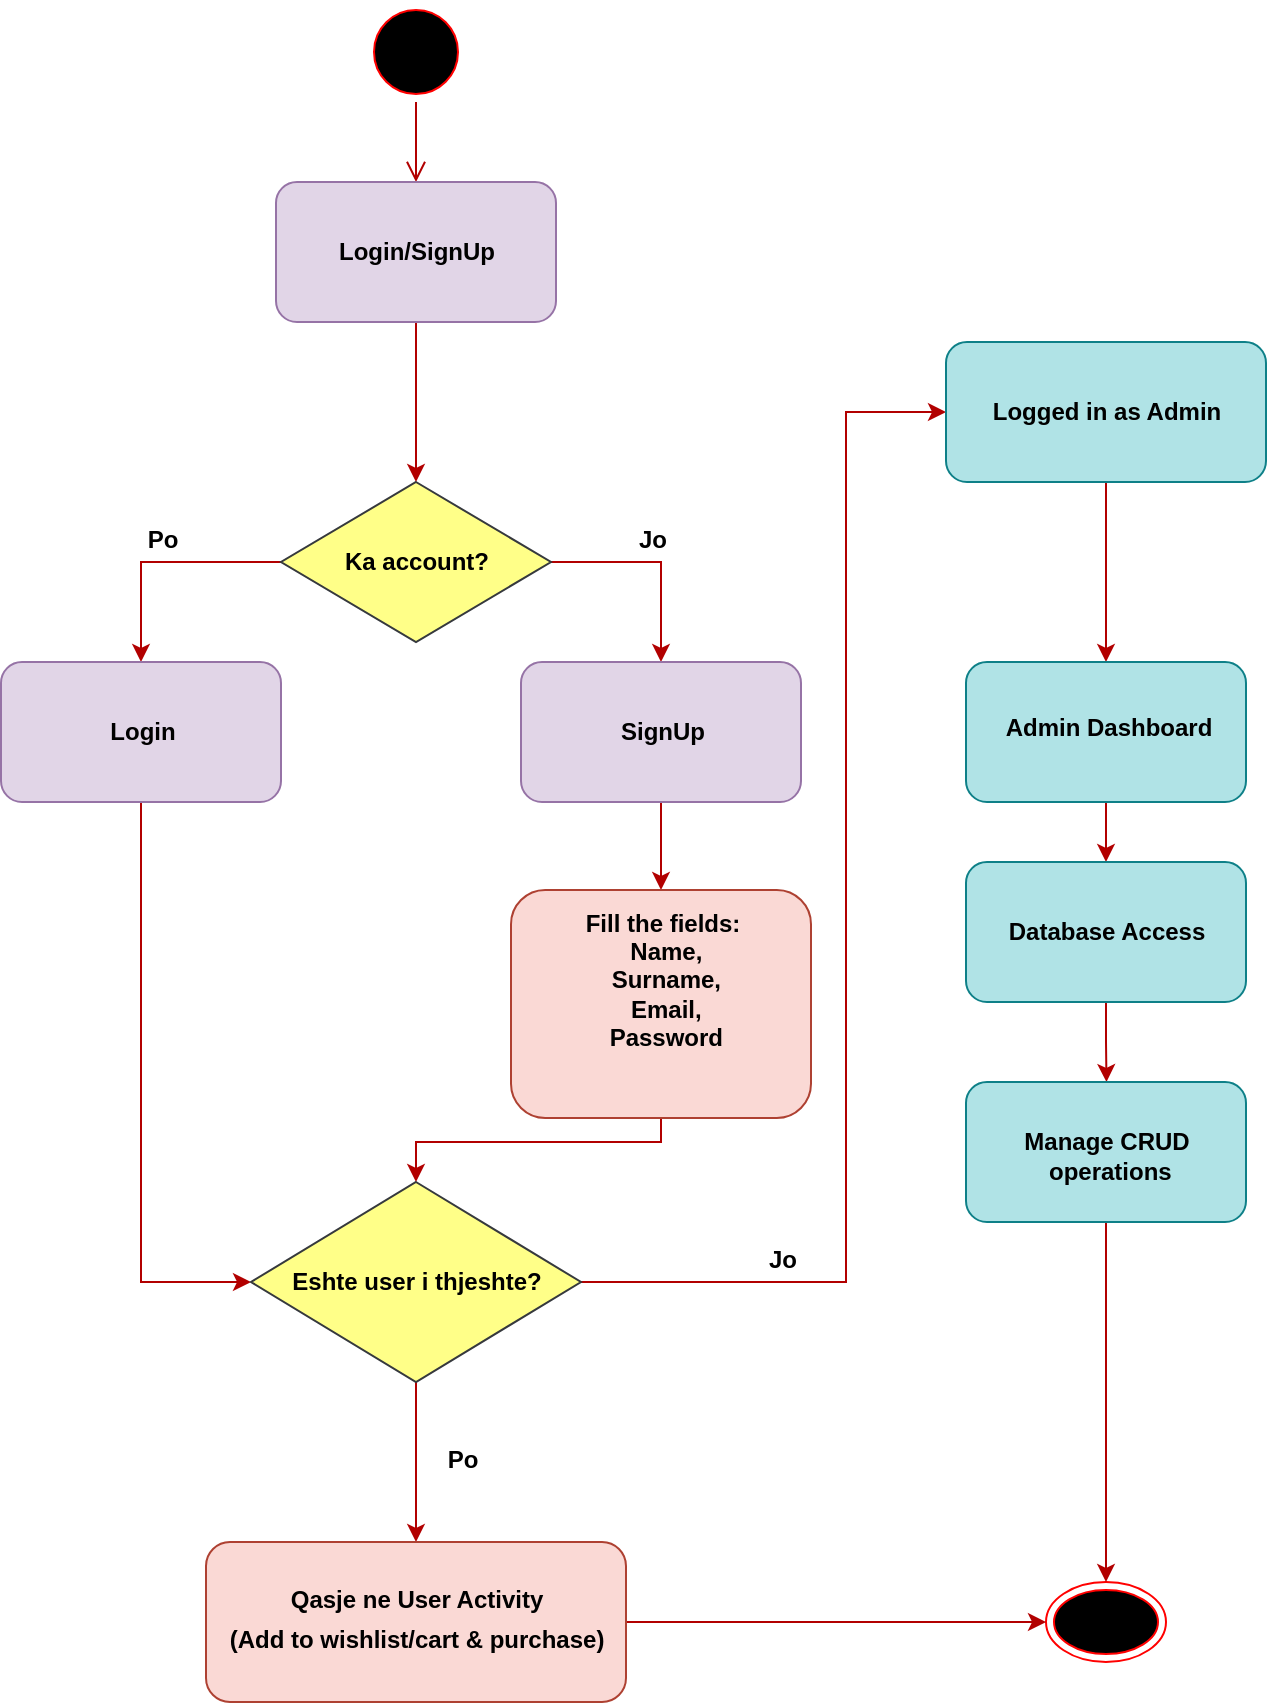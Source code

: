<mxfile version="24.7.17">
  <diagram name="Page-1" id="j91CjiwX6AZgBLDaCELM">
    <mxGraphModel dx="1313" dy="776" grid="1" gridSize="10" guides="1" tooltips="1" connect="1" arrows="1" fold="1" page="1" pageScale="1" pageWidth="850" pageHeight="1100" math="0" shadow="0">
      <root>
        <mxCell id="0" />
        <mxCell id="1" parent="0" />
        <mxCell id="IggGDm9WP8OJJrZoUe5n-1" value="" style="ellipse;html=1;shape=startState;fillColor=#000000;strokeColor=#ff0000;" vertex="1" parent="1">
          <mxGeometry x="320" y="30" width="50" height="50" as="geometry" />
        </mxCell>
        <mxCell id="IggGDm9WP8OJJrZoUe5n-2" value="" style="edgeStyle=orthogonalEdgeStyle;html=1;verticalAlign=bottom;endArrow=open;endSize=8;strokeColor=#B20000;rounded=0;fillColor=#e51400;" edge="1" source="IggGDm9WP8OJJrZoUe5n-1" parent="1">
          <mxGeometry relative="1" as="geometry">
            <mxPoint x="345" y="120" as="targetPoint" />
          </mxGeometry>
        </mxCell>
        <mxCell id="IggGDm9WP8OJJrZoUe5n-3" value="" style="ellipse;html=1;shape=endState;fillColor=#000000;strokeColor=#ff0000;" vertex="1" parent="1">
          <mxGeometry x="660" y="820" width="60" height="40" as="geometry" />
        </mxCell>
        <mxCell id="IggGDm9WP8OJJrZoUe5n-7" style="edgeStyle=orthogonalEdgeStyle;rounded=0;orthogonalLoop=1;jettySize=auto;html=1;exitX=0.5;exitY=1;exitDx=0;exitDy=0;entryX=0.5;entryY=0;entryDx=0;entryDy=0;fillColor=#e51400;strokeColor=#B20000;" edge="1" parent="1" source="IggGDm9WP8OJJrZoUe5n-4" target="IggGDm9WP8OJJrZoUe5n-6">
          <mxGeometry relative="1" as="geometry" />
        </mxCell>
        <mxCell id="IggGDm9WP8OJJrZoUe5n-4" value="" style="rounded=1;whiteSpace=wrap;html=1;fillColor=#e1d5e7;strokeColor=#9673a6;" vertex="1" parent="1">
          <mxGeometry x="275" y="120" width="140" height="70" as="geometry" />
        </mxCell>
        <mxCell id="IggGDm9WP8OJJrZoUe5n-5" value="Login/SignUp" style="text;align=center;fontStyle=1;verticalAlign=middle;spacingLeft=3;spacingRight=3;strokeColor=none;rotatable=0;points=[[0,0.5],[1,0.5]];portConstraint=eastwest;html=1;" vertex="1" parent="1">
          <mxGeometry x="297.5" y="136" width="95" height="38" as="geometry" />
        </mxCell>
        <mxCell id="IggGDm9WP8OJJrZoUe5n-11" style="edgeStyle=orthogonalEdgeStyle;rounded=0;orthogonalLoop=1;jettySize=auto;html=1;exitX=0;exitY=0.5;exitDx=0;exitDy=0;entryX=0.5;entryY=0;entryDx=0;entryDy=0;fillColor=#e51400;strokeColor=#B20000;" edge="1" parent="1" source="IggGDm9WP8OJJrZoUe5n-6" target="IggGDm9WP8OJJrZoUe5n-10">
          <mxGeometry relative="1" as="geometry" />
        </mxCell>
        <mxCell id="IggGDm9WP8OJJrZoUe5n-12" style="edgeStyle=orthogonalEdgeStyle;rounded=0;orthogonalLoop=1;jettySize=auto;html=1;exitX=1;exitY=0.5;exitDx=0;exitDy=0;entryX=0.5;entryY=0;entryDx=0;entryDy=0;fillColor=#e51400;strokeColor=#B20000;" edge="1" parent="1" source="IggGDm9WP8OJJrZoUe5n-6" target="IggGDm9WP8OJJrZoUe5n-9">
          <mxGeometry relative="1" as="geometry" />
        </mxCell>
        <mxCell id="IggGDm9WP8OJJrZoUe5n-6" value="" style="rhombus;whiteSpace=wrap;html=1;fillColor=#ffff88;strokeColor=#36393d;" vertex="1" parent="1">
          <mxGeometry x="277.5" y="270" width="135" height="80" as="geometry" />
        </mxCell>
        <mxCell id="IggGDm9WP8OJJrZoUe5n-8" value="Ka account?" style="text;align=center;fontStyle=1;verticalAlign=middle;spacingLeft=3;spacingRight=3;strokeColor=none;rotatable=0;points=[[0,0.5],[1,0.5]];portConstraint=eastwest;html=1;" vertex="1" parent="1">
          <mxGeometry x="297.5" y="291" width="95" height="38" as="geometry" />
        </mxCell>
        <mxCell id="IggGDm9WP8OJJrZoUe5n-15" style="edgeStyle=orthogonalEdgeStyle;rounded=0;orthogonalLoop=1;jettySize=auto;html=1;exitX=0.5;exitY=1;exitDx=0;exitDy=0;fillColor=#e51400;strokeColor=#B20000;" edge="1" parent="1" source="IggGDm9WP8OJJrZoUe5n-9" target="IggGDm9WP8OJJrZoUe5n-16">
          <mxGeometry relative="1" as="geometry">
            <mxPoint x="467.5" y="520" as="targetPoint" />
          </mxGeometry>
        </mxCell>
        <mxCell id="IggGDm9WP8OJJrZoUe5n-9" value="" style="rounded=1;whiteSpace=wrap;html=1;fillColor=#e1d5e7;strokeColor=#9673a6;" vertex="1" parent="1">
          <mxGeometry x="397.5" y="360" width="140" height="70" as="geometry" />
        </mxCell>
        <mxCell id="IggGDm9WP8OJJrZoUe5n-20" style="edgeStyle=orthogonalEdgeStyle;rounded=0;orthogonalLoop=1;jettySize=auto;html=1;exitX=0.5;exitY=1;exitDx=0;exitDy=0;entryX=0;entryY=0.5;entryDx=0;entryDy=0;fillColor=#e51400;strokeColor=#B20000;" edge="1" parent="1" source="IggGDm9WP8OJJrZoUe5n-10" target="IggGDm9WP8OJJrZoUe5n-19">
          <mxGeometry relative="1" as="geometry" />
        </mxCell>
        <mxCell id="IggGDm9WP8OJJrZoUe5n-10" value="" style="rounded=1;whiteSpace=wrap;html=1;fillColor=#e1d5e7;strokeColor=#9673a6;" vertex="1" parent="1">
          <mxGeometry x="137.5" y="360" width="140" height="70" as="geometry" />
        </mxCell>
        <mxCell id="IggGDm9WP8OJJrZoUe5n-13" value="SignUp" style="text;align=center;fontStyle=1;verticalAlign=middle;spacingLeft=3;spacingRight=3;strokeColor=none;rotatable=0;points=[[0,0.5],[1,0.5]];portConstraint=eastwest;html=1;" vertex="1" parent="1">
          <mxGeometry x="420" y="376" width="95" height="38" as="geometry" />
        </mxCell>
        <mxCell id="IggGDm9WP8OJJrZoUe5n-14" value="Login" style="text;align=center;fontStyle=1;verticalAlign=middle;spacingLeft=3;spacingRight=3;strokeColor=none;rotatable=0;points=[[0,0.5],[1,0.5]];portConstraint=eastwest;html=1;" vertex="1" parent="1">
          <mxGeometry x="160" y="376" width="95" height="38" as="geometry" />
        </mxCell>
        <mxCell id="IggGDm9WP8OJJrZoUe5n-21" style="edgeStyle=orthogonalEdgeStyle;rounded=0;orthogonalLoop=1;jettySize=auto;html=1;exitX=0.5;exitY=1;exitDx=0;exitDy=0;entryX=0.5;entryY=0;entryDx=0;entryDy=0;fillColor=#e51400;strokeColor=#B20000;" edge="1" parent="1" source="IggGDm9WP8OJJrZoUe5n-16" target="IggGDm9WP8OJJrZoUe5n-19">
          <mxGeometry relative="1" as="geometry">
            <Array as="points">
              <mxPoint x="468" y="600" />
              <mxPoint x="345" y="600" />
            </Array>
          </mxGeometry>
        </mxCell>
        <mxCell id="IggGDm9WP8OJJrZoUe5n-16" value="" style="rounded=1;whiteSpace=wrap;html=1;fillColor=#fad9d5;strokeColor=#ae4132;" vertex="1" parent="1">
          <mxGeometry x="392.5" y="474" width="150" height="114" as="geometry" />
        </mxCell>
        <mxCell id="IggGDm9WP8OJJrZoUe5n-17" value="Fill the fields:&lt;div&gt;&amp;nbsp;Name,&lt;div&gt;&amp;nbsp;Surname,&lt;div&gt;&amp;nbsp;Email,&lt;/div&gt;&lt;div&gt;&amp;nbsp;Password&lt;/div&gt;&lt;/div&gt;&lt;/div&gt;" style="text;align=center;fontStyle=1;verticalAlign=middle;spacingLeft=3;spacingRight=3;strokeColor=none;rotatable=0;points=[[0,0.5],[1,0.5]];portConstraint=eastwest;html=1;" vertex="1" parent="1">
          <mxGeometry x="420" y="500" width="95" height="38" as="geometry" />
        </mxCell>
        <mxCell id="IggGDm9WP8OJJrZoUe5n-25" style="edgeStyle=orthogonalEdgeStyle;rounded=0;orthogonalLoop=1;jettySize=auto;html=1;exitX=0.5;exitY=1;exitDx=0;exitDy=0;entryX=0.5;entryY=0;entryDx=0;entryDy=0;fillColor=#e51400;strokeColor=#B20000;" edge="1" parent="1" source="IggGDm9WP8OJJrZoUe5n-19" target="IggGDm9WP8OJJrZoUe5n-29">
          <mxGeometry relative="1" as="geometry">
            <mxPoint x="345" y="790" as="targetPoint" />
          </mxGeometry>
        </mxCell>
        <mxCell id="IggGDm9WP8OJJrZoUe5n-26" style="edgeStyle=orthogonalEdgeStyle;rounded=0;orthogonalLoop=1;jettySize=auto;html=1;exitX=1;exitY=0.5;exitDx=0;exitDy=0;entryX=0;entryY=0.5;entryDx=0;entryDy=0;fillColor=#e51400;strokeColor=#B20000;" edge="1" parent="1" source="IggGDm9WP8OJJrZoUe5n-19" target="IggGDm9WP8OJJrZoUe5n-36">
          <mxGeometry relative="1" as="geometry">
            <mxPoint x="520" y="670" as="targetPoint" />
            <Array as="points">
              <mxPoint x="560" y="670" />
              <mxPoint x="560" y="235" />
            </Array>
          </mxGeometry>
        </mxCell>
        <mxCell id="IggGDm9WP8OJJrZoUe5n-19" value="" style="rhombus;whiteSpace=wrap;html=1;fillColor=#ffff88;strokeColor=#36393d;" vertex="1" parent="1">
          <mxGeometry x="262.5" y="620" width="165" height="100" as="geometry" />
        </mxCell>
        <mxCell id="IggGDm9WP8OJJrZoUe5n-22" value="Eshte user i thjeshte?" style="text;align=center;fontStyle=1;verticalAlign=middle;spacingLeft=3;spacingRight=3;strokeColor=none;rotatable=0;points=[[0,0.5],[1,0.5]];portConstraint=eastwest;html=1;" vertex="1" parent="1">
          <mxGeometry x="297.5" y="651" width="95" height="38" as="geometry" />
        </mxCell>
        <mxCell id="IggGDm9WP8OJJrZoUe5n-23" value="Jo" style="text;align=center;fontStyle=1;verticalAlign=middle;spacingLeft=3;spacingRight=3;strokeColor=none;rotatable=0;points=[[0,0.5],[1,0.5]];portConstraint=eastwest;html=1;" vertex="1" parent="1">
          <mxGeometry x="415" y="280" width="95" height="38" as="geometry" />
        </mxCell>
        <mxCell id="IggGDm9WP8OJJrZoUe5n-24" value="Po" style="text;align=center;fontStyle=1;verticalAlign=middle;spacingLeft=3;spacingRight=3;strokeColor=none;rotatable=0;points=[[0,0.5],[1,0.5]];portConstraint=eastwest;html=1;" vertex="1" parent="1">
          <mxGeometry x="170" y="280" width="95" height="38" as="geometry" />
        </mxCell>
        <mxCell id="IggGDm9WP8OJJrZoUe5n-27" value="Po" style="text;align=center;fontStyle=1;verticalAlign=middle;spacingLeft=3;spacingRight=3;strokeColor=none;rotatable=0;points=[[0,0.5],[1,0.5]];portConstraint=eastwest;html=1;" vertex="1" parent="1">
          <mxGeometry x="320" y="740" width="95" height="38" as="geometry" />
        </mxCell>
        <mxCell id="IggGDm9WP8OJJrZoUe5n-28" value="Jo" style="text;align=center;fontStyle=1;verticalAlign=middle;spacingLeft=3;spacingRight=3;strokeColor=none;rotatable=0;points=[[0,0.5],[1,0.5]];portConstraint=eastwest;html=1;" vertex="1" parent="1">
          <mxGeometry x="480" y="640" width="95" height="38" as="geometry" />
        </mxCell>
        <mxCell id="IggGDm9WP8OJJrZoUe5n-32" style="edgeStyle=orthogonalEdgeStyle;rounded=0;orthogonalLoop=1;jettySize=auto;html=1;exitX=1;exitY=0.5;exitDx=0;exitDy=0;entryX=0;entryY=0.5;entryDx=0;entryDy=0;fillColor=#e51400;strokeColor=#B20000;" edge="1" parent="1" source="IggGDm9WP8OJJrZoUe5n-29" target="IggGDm9WP8OJJrZoUe5n-3">
          <mxGeometry relative="1" as="geometry" />
        </mxCell>
        <mxCell id="IggGDm9WP8OJJrZoUe5n-29" value="" style="rounded=1;whiteSpace=wrap;html=1;fillColor=#fad9d5;strokeColor=#ae4132;" vertex="1" parent="1">
          <mxGeometry x="240" y="800" width="210" height="80" as="geometry" />
        </mxCell>
        <mxCell id="IggGDm9WP8OJJrZoUe5n-30" value="Qasje ne User Activity" style="text;align=center;fontStyle=1;verticalAlign=middle;spacingLeft=3;spacingRight=3;strokeColor=none;rotatable=0;points=[[0,0.5],[1,0.5]];portConstraint=eastwest;html=1;" vertex="1" parent="1">
          <mxGeometry x="297.5" y="810" width="95" height="38" as="geometry" />
        </mxCell>
        <mxCell id="IggGDm9WP8OJJrZoUe5n-34" value="(Add to wishlist/cart &amp;amp; purchase)" style="text;align=center;fontStyle=1;verticalAlign=middle;spacingLeft=3;spacingRight=3;strokeColor=none;rotatable=0;points=[[0,0.5],[1,0.5]];portConstraint=eastwest;html=1;" vertex="1" parent="1">
          <mxGeometry x="297.5" y="830" width="95" height="38" as="geometry" />
        </mxCell>
        <mxCell id="IggGDm9WP8OJJrZoUe5n-35" style="edgeStyle=orthogonalEdgeStyle;rounded=0;orthogonalLoop=1;jettySize=auto;html=1;exitX=1;exitY=0.5;exitDx=0;exitDy=0;" edge="1" parent="1" source="IggGDm9WP8OJJrZoUe5n-34" target="IggGDm9WP8OJJrZoUe5n-34">
          <mxGeometry relative="1" as="geometry" />
        </mxCell>
        <mxCell id="IggGDm9WP8OJJrZoUe5n-39" style="edgeStyle=orthogonalEdgeStyle;rounded=0;orthogonalLoop=1;jettySize=auto;html=1;exitX=0.5;exitY=1;exitDx=0;exitDy=0;entryX=0.5;entryY=0;entryDx=0;entryDy=0;fillColor=#e51400;strokeColor=#B20000;" edge="1" parent="1" source="IggGDm9WP8OJJrZoUe5n-36" target="IggGDm9WP8OJJrZoUe5n-38">
          <mxGeometry relative="1" as="geometry">
            <Array as="points">
              <mxPoint x="690" y="350" />
              <mxPoint x="690" y="350" />
            </Array>
          </mxGeometry>
        </mxCell>
        <mxCell id="IggGDm9WP8OJJrZoUe5n-36" value="" style="rounded=1;whiteSpace=wrap;html=1;fillColor=#b0e3e6;strokeColor=#0e8088;" vertex="1" parent="1">
          <mxGeometry x="610" y="200" width="160" height="70" as="geometry" />
        </mxCell>
        <mxCell id="IggGDm9WP8OJJrZoUe5n-37" value="Logged in as Admin" style="text;align=center;fontStyle=1;verticalAlign=middle;spacingLeft=3;spacingRight=3;strokeColor=none;rotatable=0;points=[[0,0.5],[1,0.5]];portConstraint=eastwest;html=1;" vertex="1" parent="1">
          <mxGeometry x="642.5" y="216" width="95" height="38" as="geometry" />
        </mxCell>
        <mxCell id="IggGDm9WP8OJJrZoUe5n-44" style="edgeStyle=orthogonalEdgeStyle;rounded=0;orthogonalLoop=1;jettySize=auto;html=1;exitX=0.5;exitY=1;exitDx=0;exitDy=0;entryX=0.5;entryY=0;entryDx=0;entryDy=0;fillColor=#e51400;strokeColor=#B20000;" edge="1" parent="1" source="IggGDm9WP8OJJrZoUe5n-38" target="IggGDm9WP8OJJrZoUe5n-42">
          <mxGeometry relative="1" as="geometry" />
        </mxCell>
        <mxCell id="IggGDm9WP8OJJrZoUe5n-38" value="" style="rounded=1;whiteSpace=wrap;html=1;fillColor=#b0e3e6;strokeColor=#0e8088;" vertex="1" parent="1">
          <mxGeometry x="620" y="360" width="140" height="70" as="geometry" />
        </mxCell>
        <mxCell id="IggGDm9WP8OJJrZoUe5n-40" value="Admin Dashboard" style="text;align=center;fontStyle=1;verticalAlign=middle;spacingLeft=3;spacingRight=3;strokeColor=none;rotatable=0;points=[[0,0.5],[1,0.5]];portConstraint=eastwest;html=1;" vertex="1" parent="1">
          <mxGeometry x="642.5" y="376" width="97.5" height="34" as="geometry" />
        </mxCell>
        <mxCell id="IggGDm9WP8OJJrZoUe5n-45" style="edgeStyle=orthogonalEdgeStyle;rounded=0;orthogonalLoop=1;jettySize=auto;html=1;exitX=0.5;exitY=1;exitDx=0;exitDy=0;fillColor=#e51400;strokeColor=#B20000;" edge="1" parent="1" source="IggGDm9WP8OJJrZoUe5n-42">
          <mxGeometry relative="1" as="geometry">
            <mxPoint x="690.25" y="570.0" as="targetPoint" />
          </mxGeometry>
        </mxCell>
        <mxCell id="IggGDm9WP8OJJrZoUe5n-42" value="" style="rounded=1;whiteSpace=wrap;html=1;fillColor=#b0e3e6;strokeColor=#0e8088;" vertex="1" parent="1">
          <mxGeometry x="620" y="460" width="140" height="70" as="geometry" />
        </mxCell>
        <mxCell id="IggGDm9WP8OJJrZoUe5n-43" value="Database Access" style="text;align=center;fontStyle=1;verticalAlign=middle;spacingLeft=3;spacingRight=3;strokeColor=none;rotatable=0;points=[[0,0.5],[1,0.5]];portConstraint=eastwest;html=1;" vertex="1" parent="1">
          <mxGeometry x="642.5" y="476" width="95" height="38" as="geometry" />
        </mxCell>
        <mxCell id="IggGDm9WP8OJJrZoUe5n-50" style="edgeStyle=orthogonalEdgeStyle;rounded=0;orthogonalLoop=1;jettySize=auto;html=1;exitX=0.5;exitY=1;exitDx=0;exitDy=0;entryX=0.5;entryY=0;entryDx=0;entryDy=0;fillColor=#e51400;strokeColor=#B20000;" edge="1" parent="1" source="IggGDm9WP8OJJrZoUe5n-46" target="IggGDm9WP8OJJrZoUe5n-3">
          <mxGeometry relative="1" as="geometry" />
        </mxCell>
        <mxCell id="IggGDm9WP8OJJrZoUe5n-46" value="" style="rounded=1;whiteSpace=wrap;html=1;fillColor=#b0e3e6;strokeColor=#0e8088;" vertex="1" parent="1">
          <mxGeometry x="620" y="570" width="140" height="70" as="geometry" />
        </mxCell>
        <mxCell id="IggGDm9WP8OJJrZoUe5n-49" value="Manage CRUD&lt;div&gt;&amp;nbsp;operations&lt;/div&gt;" style="text;align=center;fontStyle=1;verticalAlign=middle;spacingLeft=3;spacingRight=3;strokeColor=none;rotatable=0;points=[[0,0.5],[1,0.5]];portConstraint=eastwest;html=1;" vertex="1" parent="1">
          <mxGeometry x="642.5" y="588" width="95" height="38" as="geometry" />
        </mxCell>
      </root>
    </mxGraphModel>
  </diagram>
</mxfile>
